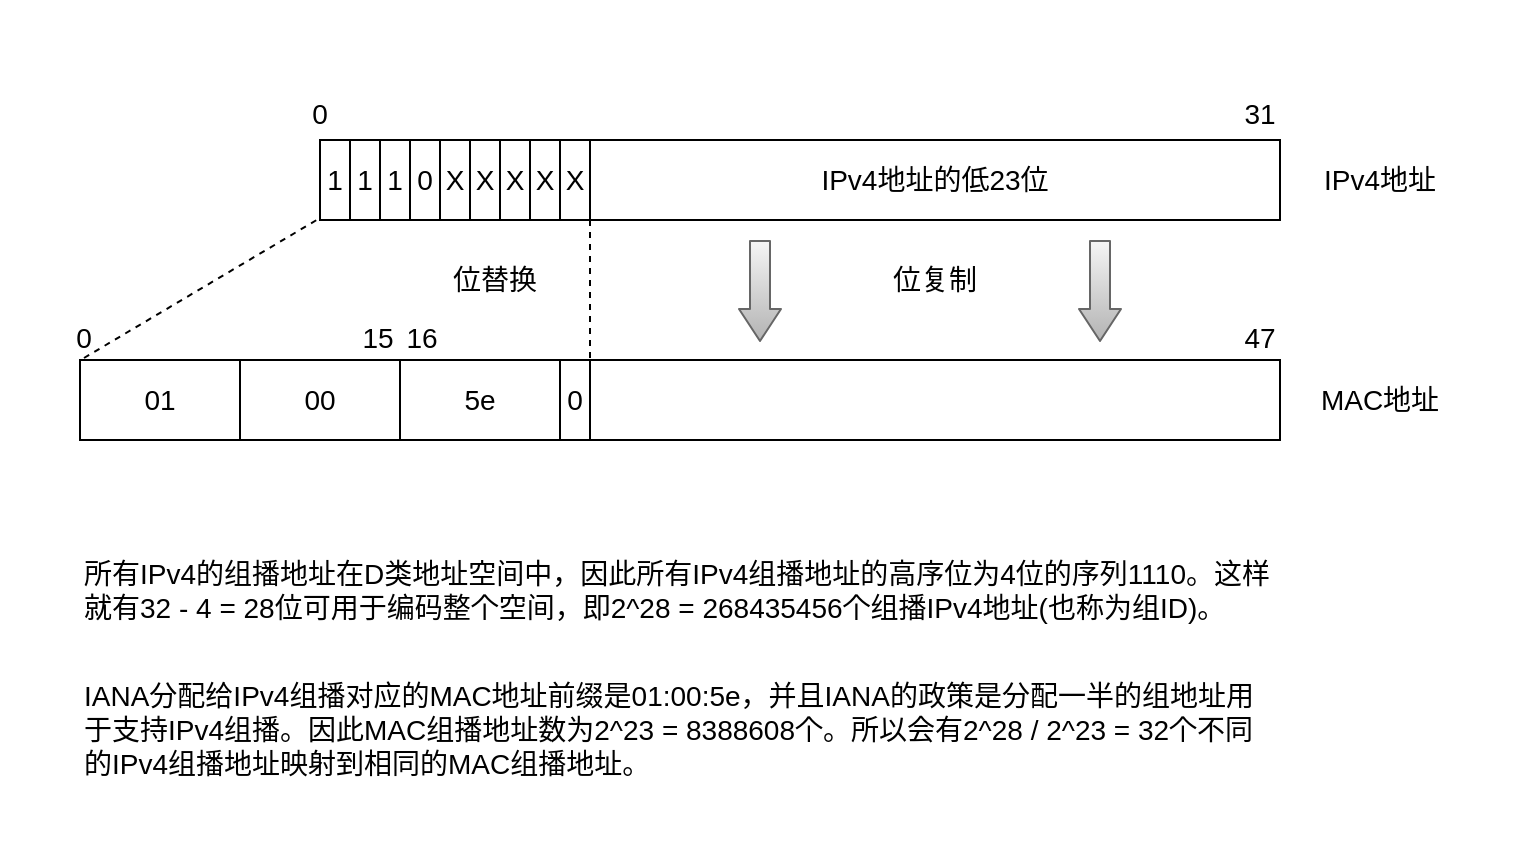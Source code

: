 <mxfile version="12.8.1" type="device" pages="2"><diagram id="wgojEWEjyi1Z6bXENgHz" name="IPv4组播地址转MAC地址"><mxGraphModel dx="946" dy="614" grid="1" gridSize="10" guides="1" tooltips="1" connect="1" arrows="1" fold="1" page="1" pageScale="1" pageWidth="827" pageHeight="1169" math="0" shadow="0"><root><mxCell id="0"/><mxCell id="1" parent="0"/><mxCell id="cb_oIHaJ5_8Of9ZddYyC-33" value="" style="rounded=0;whiteSpace=wrap;html=1;strokeColor=none;" vertex="1" parent="1"><mxGeometry x="50" y="110" width="760" height="430" as="geometry"/></mxCell><mxCell id="cb_oIHaJ5_8Of9ZddYyC-1" value="&lt;font style=&quot;font-size: 14px&quot;&gt;1&lt;/font&gt;" style="rounded=0;whiteSpace=wrap;html=1;" vertex="1" parent="1"><mxGeometry x="210" y="180" width="15" height="40" as="geometry"/></mxCell><mxCell id="cb_oIHaJ5_8Of9ZddYyC-2" value="&lt;font style=&quot;font-size: 14px&quot;&gt;1&lt;/font&gt;" style="rounded=0;whiteSpace=wrap;html=1;" vertex="1" parent="1"><mxGeometry x="225" y="180" width="15" height="40" as="geometry"/></mxCell><mxCell id="cb_oIHaJ5_8Of9ZddYyC-3" value="&lt;font style=&quot;font-size: 14px&quot;&gt;1&lt;/font&gt;" style="rounded=0;whiteSpace=wrap;html=1;" vertex="1" parent="1"><mxGeometry x="240" y="180" width="15" height="40" as="geometry"/></mxCell><mxCell id="cb_oIHaJ5_8Of9ZddYyC-4" value="&lt;span style=&quot;font-size: 14px&quot;&gt;0&lt;/span&gt;" style="rounded=0;whiteSpace=wrap;html=1;" vertex="1" parent="1"><mxGeometry x="255" y="180" width="15" height="40" as="geometry"/></mxCell><mxCell id="cb_oIHaJ5_8Of9ZddYyC-5" value="&lt;span style=&quot;font-size: 14px&quot;&gt;X&lt;/span&gt;" style="rounded=0;whiteSpace=wrap;html=1;" vertex="1" parent="1"><mxGeometry x="270" y="180" width="15" height="40" as="geometry"/></mxCell><mxCell id="cb_oIHaJ5_8Of9ZddYyC-6" value="&lt;span style=&quot;font-size: 14px&quot;&gt;X&lt;/span&gt;" style="rounded=0;whiteSpace=wrap;html=1;" vertex="1" parent="1"><mxGeometry x="285" y="180" width="15" height="40" as="geometry"/></mxCell><mxCell id="cb_oIHaJ5_8Of9ZddYyC-7" value="&lt;span style=&quot;font-size: 14px&quot;&gt;X&lt;/span&gt;" style="rounded=0;whiteSpace=wrap;html=1;" vertex="1" parent="1"><mxGeometry x="300" y="180" width="15" height="40" as="geometry"/></mxCell><mxCell id="cb_oIHaJ5_8Of9ZddYyC-8" value="&lt;span style=&quot;font-size: 14px&quot;&gt;X&lt;/span&gt;" style="rounded=0;whiteSpace=wrap;html=1;" vertex="1" parent="1"><mxGeometry x="315" y="180" width="15" height="40" as="geometry"/></mxCell><mxCell id="cb_oIHaJ5_8Of9ZddYyC-9" value="&lt;span style=&quot;font-size: 14px&quot;&gt;X&lt;/span&gt;" style="rounded=0;whiteSpace=wrap;html=1;" vertex="1" parent="1"><mxGeometry x="330" y="180" width="15" height="40" as="geometry"/></mxCell><mxCell id="cb_oIHaJ5_8Of9ZddYyC-10" value="&lt;font style=&quot;font-size: 14px&quot;&gt;IPv4地址的低23位&lt;/font&gt;" style="rounded=0;whiteSpace=wrap;html=1;" vertex="1" parent="1"><mxGeometry x="345" y="180" width="345" height="40" as="geometry"/></mxCell><mxCell id="cb_oIHaJ5_8Of9ZddYyC-11" value="" style="rounded=0;whiteSpace=wrap;html=1;" vertex="1" parent="1"><mxGeometry x="345" y="290" width="345" height="40" as="geometry"/></mxCell><mxCell id="cb_oIHaJ5_8Of9ZddYyC-12" value="&lt;span style=&quot;font-size: 14px&quot;&gt;0&lt;/span&gt;" style="rounded=0;whiteSpace=wrap;html=1;" vertex="1" parent="1"><mxGeometry x="330" y="290" width="15" height="40" as="geometry"/></mxCell><mxCell id="cb_oIHaJ5_8Of9ZddYyC-13" value="&lt;font style=&quot;font-size: 14px&quot;&gt;5e&lt;/font&gt;" style="rounded=0;whiteSpace=wrap;html=1;" vertex="1" parent="1"><mxGeometry x="250" y="290" width="80" height="40" as="geometry"/></mxCell><mxCell id="cb_oIHaJ5_8Of9ZddYyC-14" value="&lt;font style=&quot;font-size: 14px&quot;&gt;00&lt;/font&gt;" style="rounded=0;whiteSpace=wrap;html=1;" vertex="1" parent="1"><mxGeometry x="170" y="290" width="80" height="40" as="geometry"/></mxCell><mxCell id="cb_oIHaJ5_8Of9ZddYyC-15" value="&lt;font style=&quot;font-size: 14px&quot;&gt;01&lt;/font&gt;" style="rounded=0;whiteSpace=wrap;html=1;" vertex="1" parent="1"><mxGeometry x="90" y="290" width="80" height="40" as="geometry"/></mxCell><mxCell id="cb_oIHaJ5_8Of9ZddYyC-16" value="&lt;font style=&quot;font-size: 14px&quot;&gt;0&lt;/font&gt;" style="text;html=1;strokeColor=none;fillColor=none;align=center;verticalAlign=middle;whiteSpace=wrap;rounded=0;" vertex="1" parent="1"><mxGeometry x="82" y="269" width="20" height="20" as="geometry"/></mxCell><mxCell id="cb_oIHaJ5_8Of9ZddYyC-17" value="&lt;font style=&quot;font-size: 14px&quot;&gt;15&lt;/font&gt;" style="text;html=1;strokeColor=none;fillColor=none;align=center;verticalAlign=middle;whiteSpace=wrap;rounded=0;" vertex="1" parent="1"><mxGeometry x="229" y="269" width="20" height="20" as="geometry"/></mxCell><mxCell id="cb_oIHaJ5_8Of9ZddYyC-18" value="&lt;font style=&quot;font-size: 14px&quot;&gt;16&lt;/font&gt;" style="text;html=1;strokeColor=none;fillColor=none;align=center;verticalAlign=middle;whiteSpace=wrap;rounded=0;" vertex="1" parent="1"><mxGeometry x="251" y="269" width="20" height="20" as="geometry"/></mxCell><mxCell id="cb_oIHaJ5_8Of9ZddYyC-19" value="&lt;font style=&quot;font-size: 14px&quot;&gt;47&lt;/font&gt;" style="text;html=1;strokeColor=none;fillColor=none;align=center;verticalAlign=middle;whiteSpace=wrap;rounded=0;" vertex="1" parent="1"><mxGeometry x="670" y="269" width="20" height="20" as="geometry"/></mxCell><mxCell id="cb_oIHaJ5_8Of9ZddYyC-20" value="&lt;font style=&quot;font-size: 14px&quot;&gt;MAC地址&lt;/font&gt;" style="text;html=1;strokeColor=none;fillColor=none;align=center;verticalAlign=middle;whiteSpace=wrap;rounded=0;" vertex="1" parent="1"><mxGeometry x="700" y="295" width="80" height="30" as="geometry"/></mxCell><mxCell id="cb_oIHaJ5_8Of9ZddYyC-21" value="&lt;span style=&quot;font-size: 14px&quot;&gt;IPv4地址&lt;/span&gt;" style="text;html=1;strokeColor=none;fillColor=none;align=center;verticalAlign=middle;whiteSpace=wrap;rounded=0;" vertex="1" parent="1"><mxGeometry x="700" y="185" width="80" height="30" as="geometry"/></mxCell><mxCell id="cb_oIHaJ5_8Of9ZddYyC-22" value="&lt;font style=&quot;font-size: 14px&quot;&gt;0&lt;/font&gt;" style="text;html=1;strokeColor=none;fillColor=none;align=center;verticalAlign=middle;whiteSpace=wrap;rounded=0;" vertex="1" parent="1"><mxGeometry x="200" y="157" width="20" height="20" as="geometry"/></mxCell><mxCell id="cb_oIHaJ5_8Of9ZddYyC-23" value="&lt;font style=&quot;font-size: 14px&quot;&gt;31&lt;/font&gt;" style="text;html=1;strokeColor=none;fillColor=none;align=center;verticalAlign=middle;whiteSpace=wrap;rounded=0;" vertex="1" parent="1"><mxGeometry x="670" y="157" width="20" height="20" as="geometry"/></mxCell><mxCell id="cb_oIHaJ5_8Of9ZddYyC-25" value="" style="endArrow=none;dashed=1;html=1;entryX=0;entryY=1;entryDx=0;entryDy=0;strokeWidth=1;" edge="1" parent="1" target="cb_oIHaJ5_8Of9ZddYyC-10"><mxGeometry width="50" height="50" relative="1" as="geometry"><mxPoint x="345" y="289" as="sourcePoint"/><mxPoint x="395" y="239" as="targetPoint"/></mxGeometry></mxCell><mxCell id="cb_oIHaJ5_8Of9ZddYyC-26" value="" style="endArrow=none;dashed=1;html=1;exitX=0.5;exitY=1;exitDx=0;exitDy=0;strokeWidth=1;" edge="1" parent="1" source="cb_oIHaJ5_8Of9ZddYyC-16"><mxGeometry width="50" height="50" relative="1" as="geometry"><mxPoint x="160" y="269" as="sourcePoint"/><mxPoint x="210" y="219" as="targetPoint"/></mxGeometry></mxCell><mxCell id="cb_oIHaJ5_8Of9ZddYyC-27" value="&lt;font style=&quot;font-size: 14px&quot;&gt;位替换&lt;/font&gt;" style="text;html=1;strokeColor=none;fillColor=none;align=center;verticalAlign=middle;whiteSpace=wrap;rounded=0;" vertex="1" parent="1"><mxGeometry x="270" y="240" width="55" height="20" as="geometry"/></mxCell><mxCell id="cb_oIHaJ5_8Of9ZddYyC-28" value="&lt;font style=&quot;font-size: 14px&quot;&gt;位复制&lt;/font&gt;" style="text;html=1;strokeColor=none;fillColor=none;align=center;verticalAlign=middle;whiteSpace=wrap;rounded=0;" vertex="1" parent="1"><mxGeometry x="490" y="240" width="55" height="20" as="geometry"/></mxCell><mxCell id="cb_oIHaJ5_8Of9ZddYyC-29" value="" style="shape=flexArrow;endArrow=classic;html=1;strokeWidth=1;endWidth=10;endSize=5;fillColor=#f5f5f5;strokeColor=#666666;gradientColor=#b3b3b3;" edge="1" parent="1"><mxGeometry width="50" height="50" relative="1" as="geometry"><mxPoint x="430" y="230" as="sourcePoint"/><mxPoint x="430" y="281" as="targetPoint"/></mxGeometry></mxCell><mxCell id="cb_oIHaJ5_8Of9ZddYyC-30" value="" style="shape=flexArrow;endArrow=classic;html=1;strokeWidth=1;endWidth=10;endSize=5;fillColor=#f5f5f5;strokeColor=#666666;gradientColor=#b3b3b3;" edge="1" parent="1"><mxGeometry width="50" height="50" relative="1" as="geometry"><mxPoint x="600" y="230" as="sourcePoint"/><mxPoint x="600" y="281" as="targetPoint"/></mxGeometry></mxCell><mxCell id="cb_oIHaJ5_8Of9ZddYyC-31" value="&lt;font style=&quot;font-size: 14px&quot;&gt;所有IPv4的组播地址在D类地址空间中，因此所有IPv4组播地址的高序位为4位的序列1110。这样就有32 - 4 = 28位可用于编码整个空间，即2^28 = 268435456个组播IPv4地址(也称为组ID)。&lt;/font&gt;" style="text;html=1;strokeColor=none;fillColor=none;align=left;verticalAlign=middle;whiteSpace=wrap;rounded=0;" vertex="1" parent="1"><mxGeometry x="90" y="390" width="600" height="30" as="geometry"/></mxCell><mxCell id="cb_oIHaJ5_8Of9ZddYyC-32" value="&lt;span style=&quot;font-size: 14px&quot;&gt;IANA分配给IPv4组播对应的MAC地址前缀是01:00:5e，并且IANA的政策是分配一半的组地址用于支持IPv4组播。因此MAC组播地址数为2^23 = 8388608个。所以会有2^28 / 2^23 = 32个不同的IPv4组播地址映射到相同的MAC组播地址。&lt;/span&gt;" style="text;html=1;strokeColor=none;fillColor=none;align=left;verticalAlign=middle;whiteSpace=wrap;rounded=0;" vertex="1" parent="1"><mxGeometry x="90" y="440" width="600" height="70" as="geometry"/></mxCell></root></mxGraphModel></diagram><diagram id="WuSfYD_-7sDIWSJhjOcY" name="Page-2"><mxGraphModel dx="946" dy="614" grid="1" gridSize="10" guides="1" tooltips="1" connect="1" arrows="1" fold="1" page="1" pageScale="1" pageWidth="827" pageHeight="1169" math="0" shadow="0"><root><mxCell id="rHsF-uFfTOrF4cAgCa-I-0"/><mxCell id="rHsF-uFfTOrF4cAgCa-I-1" parent="rHsF-uFfTOrF4cAgCa-I-0"/><mxCell id="Qjwkt3xn8YuBfXyoyYVJ-0" value="" style="rounded=0;whiteSpace=wrap;html=1;fillColor=#FFFFFF;strokeColor=none;" vertex="1" parent="rHsF-uFfTOrF4cAgCa-I-1"><mxGeometry y="90" width="830" height="410" as="geometry"/></mxCell><mxCell id="rHsF-uFfTOrF4cAgCa-I-2" value="&lt;font style=&quot;font-size: 14px&quot;&gt;1&lt;/font&gt;" style="rounded=0;whiteSpace=wrap;html=1;" vertex="1" parent="rHsF-uFfTOrF4cAgCa-I-1"><mxGeometry x="37" y="170" width="15" height="40" as="geometry"/></mxCell><mxCell id="rHsF-uFfTOrF4cAgCa-I-4" value="&lt;font style=&quot;font-size: 14px&quot;&gt;1&lt;/font&gt;" style="rounded=0;whiteSpace=wrap;html=1;" vertex="1" parent="rHsF-uFfTOrF4cAgCa-I-1"><mxGeometry x="52" y="170" width="15" height="40" as="geometry"/></mxCell><mxCell id="rHsF-uFfTOrF4cAgCa-I-5" value="&lt;font style=&quot;font-size: 14px&quot;&gt;1&lt;/font&gt;" style="rounded=0;whiteSpace=wrap;html=1;" vertex="1" parent="rHsF-uFfTOrF4cAgCa-I-1"><mxGeometry x="67" y="170" width="15" height="40" as="geometry"/></mxCell><mxCell id="rHsF-uFfTOrF4cAgCa-I-6" value="&lt;font style=&quot;font-size: 14px&quot;&gt;1&lt;/font&gt;" style="rounded=0;whiteSpace=wrap;html=1;" vertex="1" parent="rHsF-uFfTOrF4cAgCa-I-1"><mxGeometry x="82" y="170" width="15" height="40" as="geometry"/></mxCell><mxCell id="rHsF-uFfTOrF4cAgCa-I-7" value="&lt;font style=&quot;font-size: 14px&quot;&gt;1&lt;/font&gt;" style="rounded=0;whiteSpace=wrap;html=1;" vertex="1" parent="rHsF-uFfTOrF4cAgCa-I-1"><mxGeometry x="97" y="170" width="15" height="40" as="geometry"/></mxCell><mxCell id="rHsF-uFfTOrF4cAgCa-I-8" value="&lt;font style=&quot;font-size: 14px&quot;&gt;1&lt;/font&gt;" style="rounded=0;whiteSpace=wrap;html=1;" vertex="1" parent="rHsF-uFfTOrF4cAgCa-I-1"><mxGeometry x="112" y="170" width="15" height="40" as="geometry"/></mxCell><mxCell id="rHsF-uFfTOrF4cAgCa-I-9" value="&lt;font style=&quot;font-size: 14px&quot;&gt;1&lt;/font&gt;" style="rounded=0;whiteSpace=wrap;html=1;" vertex="1" parent="rHsF-uFfTOrF4cAgCa-I-1"><mxGeometry x="127" y="170" width="15" height="40" as="geometry"/></mxCell><mxCell id="rHsF-uFfTOrF4cAgCa-I-10" value="&lt;font style=&quot;font-size: 14px&quot;&gt;1&lt;/font&gt;" style="rounded=0;whiteSpace=wrap;html=1;" vertex="1" parent="rHsF-uFfTOrF4cAgCa-I-1"><mxGeometry x="142" y="170" width="15" height="40" as="geometry"/></mxCell><mxCell id="rHsF-uFfTOrF4cAgCa-I-11" value="&lt;font style=&quot;font-size: 14px&quot;&gt;标志&lt;br&gt;(4位)&lt;/font&gt;" style="rounded=0;whiteSpace=wrap;html=1;" vertex="1" parent="rHsF-uFfTOrF4cAgCa-I-1"><mxGeometry x="157" y="170" width="60" height="40" as="geometry"/></mxCell><mxCell id="rHsF-uFfTOrF4cAgCa-I-12" value="&lt;font style=&quot;font-size: 14px&quot;&gt;范围&lt;br&gt;(4位)&lt;/font&gt;" style="rounded=0;whiteSpace=wrap;html=1;" vertex="1" parent="rHsF-uFfTOrF4cAgCa-I-1"><mxGeometry x="217" y="170" width="60" height="40" as="geometry"/></mxCell><mxCell id="rHsF-uFfTOrF4cAgCa-I-13" value="&lt;span style=&quot;font-size: 14px&quot;&gt;(80位)&lt;/span&gt;" style="rounded=0;whiteSpace=wrap;html=1;" vertex="1" parent="rHsF-uFfTOrF4cAgCa-I-1"><mxGeometry x="277" y="170" width="60" height="40" as="geometry"/></mxCell><mxCell id="rHsF-uFfTOrF4cAgCa-I-14" value="&lt;font style=&quot;font-size: 14px&quot;&gt;IPv6组播地址中的低32位&lt;/font&gt;" style="rounded=0;whiteSpace=wrap;html=1;" vertex="1" parent="rHsF-uFfTOrF4cAgCa-I-1"><mxGeometry x="337" y="170" width="350" height="40" as="geometry"/></mxCell><mxCell id="rHsF-uFfTOrF4cAgCa-I-15" value="&lt;font style=&quot;font-size: 14px&quot;&gt;IPv6组播地址中的低32位&lt;/font&gt;" style="rounded=0;whiteSpace=wrap;html=1;" vertex="1" parent="rHsF-uFfTOrF4cAgCa-I-1"><mxGeometry x="337" y="300" width="350" height="40" as="geometry"/></mxCell><mxCell id="rHsF-uFfTOrF4cAgCa-I-16" value="&lt;font style=&quot;font-size: 14px&quot;&gt;33&lt;/font&gt;" style="rounded=0;whiteSpace=wrap;html=1;" vertex="1" parent="rHsF-uFfTOrF4cAgCa-I-1"><mxGeometry x="237" y="300" width="100" height="40" as="geometry"/></mxCell><mxCell id="rHsF-uFfTOrF4cAgCa-I-17" value="&lt;font style=&quot;font-size: 14px&quot;&gt;33&lt;/font&gt;" style="rounded=0;whiteSpace=wrap;html=1;" vertex="1" parent="rHsF-uFfTOrF4cAgCa-I-1"><mxGeometry x="137" y="300" width="100" height="40" as="geometry"/></mxCell><mxCell id="rHsF-uFfTOrF4cAgCa-I-18" value="&lt;font style=&quot;font-size: 14px&quot;&gt;0&lt;/font&gt;" style="text;html=1;strokeColor=none;fillColor=none;align=center;verticalAlign=middle;whiteSpace=wrap;rounded=0;" vertex="1" parent="rHsF-uFfTOrF4cAgCa-I-1"><mxGeometry x="128" y="279" width="20" height="20" as="geometry"/></mxCell><mxCell id="rHsF-uFfTOrF4cAgCa-I-19" value="&lt;font style=&quot;font-size: 14px&quot;&gt;15&lt;/font&gt;" style="text;html=1;strokeColor=none;fillColor=none;align=center;verticalAlign=middle;whiteSpace=wrap;rounded=0;" vertex="1" parent="rHsF-uFfTOrF4cAgCa-I-1"><mxGeometry x="317" y="279" width="20" height="20" as="geometry"/></mxCell><mxCell id="rHsF-uFfTOrF4cAgCa-I-20" value="&lt;font style=&quot;font-size: 14px&quot;&gt;16&lt;/font&gt;" style="text;html=1;strokeColor=none;fillColor=none;align=center;verticalAlign=middle;whiteSpace=wrap;rounded=0;" vertex="1" parent="rHsF-uFfTOrF4cAgCa-I-1"><mxGeometry x="337" y="279" width="20" height="20" as="geometry"/></mxCell><mxCell id="rHsF-uFfTOrF4cAgCa-I-21" value="&lt;font style=&quot;font-size: 14px&quot;&gt;47&lt;/font&gt;" style="text;html=1;strokeColor=none;fillColor=none;align=center;verticalAlign=middle;whiteSpace=wrap;rounded=0;" vertex="1" parent="rHsF-uFfTOrF4cAgCa-I-1"><mxGeometry x="667" y="279" width="20" height="20" as="geometry"/></mxCell><mxCell id="rHsF-uFfTOrF4cAgCa-I-22" value="&lt;font style=&quot;font-size: 14px&quot;&gt;0&lt;/font&gt;" style="text;html=1;strokeColor=none;fillColor=none;align=center;verticalAlign=middle;whiteSpace=wrap;rounded=0;" vertex="1" parent="rHsF-uFfTOrF4cAgCa-I-1"><mxGeometry x="29" y="148" width="20" height="20" as="geometry"/></mxCell><mxCell id="rHsF-uFfTOrF4cAgCa-I-23" value="&lt;font style=&quot;font-size: 14px&quot;&gt;127&lt;/font&gt;" style="text;html=1;strokeColor=none;fillColor=none;align=center;verticalAlign=middle;whiteSpace=wrap;rounded=0;" vertex="1" parent="rHsF-uFfTOrF4cAgCa-I-1"><mxGeometry x="667" y="148" width="20" height="20" as="geometry"/></mxCell><mxCell id="rHsF-uFfTOrF4cAgCa-I-24" value="&lt;font style=&quot;font-size: 14px&quot;&gt;MAC组播地址&lt;/font&gt;" style="text;html=1;strokeColor=none;fillColor=none;align=center;verticalAlign=middle;whiteSpace=wrap;rounded=0;" vertex="1" parent="rHsF-uFfTOrF4cAgCa-I-1"><mxGeometry x="687" y="310" width="120" height="20" as="geometry"/></mxCell><mxCell id="rHsF-uFfTOrF4cAgCa-I-25" value="&lt;font style=&quot;font-size: 14px&quot;&gt;IPv6组播地址&lt;/font&gt;" style="text;html=1;strokeColor=none;fillColor=none;align=center;verticalAlign=middle;whiteSpace=wrap;rounded=0;" vertex="1" parent="rHsF-uFfTOrF4cAgCa-I-1"><mxGeometry x="692" y="180" width="110" height="20" as="geometry"/></mxCell><mxCell id="rHsF-uFfTOrF4cAgCa-I-26" value="" style="endArrow=none;dashed=1;html=1;strokeWidth=1;entryX=0;entryY=1;entryDx=0;entryDy=0;exitX=0.25;exitY=1;exitDx=0;exitDy=0;" edge="1" parent="rHsF-uFfTOrF4cAgCa-I-1" source="rHsF-uFfTOrF4cAgCa-I-18" target="rHsF-uFfTOrF4cAgCa-I-2"><mxGeometry width="50" height="50" relative="1" as="geometry"><mxPoint x="64.5" y="290" as="sourcePoint"/><mxPoint x="114.5" y="240" as="targetPoint"/></mxGeometry></mxCell><mxCell id="rHsF-uFfTOrF4cAgCa-I-27" value="" style="endArrow=none;dashed=1;html=1;strokeWidth=1;exitX=0;exitY=1;exitDx=0;exitDy=0;" edge="1" parent="rHsF-uFfTOrF4cAgCa-I-1" source="rHsF-uFfTOrF4cAgCa-I-20"><mxGeometry width="50" height="50" relative="1" as="geometry"><mxPoint x="287" y="260" as="sourcePoint"/><mxPoint x="337" y="210" as="targetPoint"/></mxGeometry></mxCell><mxCell id="rHsF-uFfTOrF4cAgCa-I-28" value="&lt;font style=&quot;font-size: 14px&quot;&gt;位替换&lt;/font&gt;" style="text;html=1;strokeColor=none;fillColor=none;align=center;verticalAlign=middle;whiteSpace=wrap;rounded=0;" vertex="1" parent="rHsF-uFfTOrF4cAgCa-I-1"><mxGeometry x="205" y="243" width="60" height="20" as="geometry"/></mxCell><mxCell id="rHsF-uFfTOrF4cAgCa-I-29" value="&lt;font style=&quot;font-size: 14px&quot;&gt;位复制&lt;/font&gt;" style="text;html=1;strokeColor=none;fillColor=none;align=center;verticalAlign=middle;whiteSpace=wrap;rounded=0;" vertex="1" parent="rHsF-uFfTOrF4cAgCa-I-1"><mxGeometry x="482" y="243" width="60" height="20" as="geometry"/></mxCell><mxCell id="rHsF-uFfTOrF4cAgCa-I-30" value="" style="shape=flexArrow;endArrow=classic;html=1;strokeWidth=1;endWidth=10;endSize=6;gradientColor=#b3b3b3;fillColor=#f5f5f5;strokeColor=#666666;" edge="1" parent="rHsF-uFfTOrF4cAgCa-I-1"><mxGeometry width="50" height="50" relative="1" as="geometry"><mxPoint x="417" y="227" as="sourcePoint"/><mxPoint x="417" y="287" as="targetPoint"/></mxGeometry></mxCell><mxCell id="rHsF-uFfTOrF4cAgCa-I-31" value="" style="shape=flexArrow;endArrow=classic;html=1;strokeWidth=1;endWidth=10;endSize=6;gradientColor=#b3b3b3;fillColor=#f5f5f5;strokeColor=#666666;" edge="1" parent="rHsF-uFfTOrF4cAgCa-I-1"><mxGeometry width="50" height="50" relative="1" as="geometry"><mxPoint x="607" y="227" as="sourcePoint"/><mxPoint x="607" y="287" as="targetPoint"/></mxGeometry></mxCell><mxCell id="rHsF-uFfTOrF4cAgCa-I-32" value="&lt;font style=&quot;font-size: 14px&quot;&gt;IPv6组播地址中的低112位(非等比例)&lt;/font&gt;" style="text;html=1;strokeColor=none;fillColor=none;align=center;verticalAlign=middle;whiteSpace=wrap;rounded=0;" vertex="1" parent="rHsF-uFfTOrF4cAgCa-I-1"><mxGeometry x="357" y="128" width="250" height="20" as="geometry"/></mxCell><mxCell id="rHsF-uFfTOrF4cAgCa-I-33" value="" style="endArrow=none;html=1;strokeWidth=1;" edge="1" parent="rHsF-uFfTOrF4cAgCa-I-1"><mxGeometry width="50" height="50" relative="1" as="geometry"><mxPoint x="276" y="147" as="sourcePoint"/><mxPoint x="276" y="129" as="targetPoint"/></mxGeometry></mxCell><mxCell id="rHsF-uFfTOrF4cAgCa-I-34" value="" style="endArrow=none;html=1;strokeWidth=1;" edge="1" parent="rHsF-uFfTOrF4cAgCa-I-1"><mxGeometry width="50" height="50" relative="1" as="geometry"><mxPoint x="686" y="147" as="sourcePoint"/><mxPoint x="686" y="129" as="targetPoint"/></mxGeometry></mxCell><mxCell id="rHsF-uFfTOrF4cAgCa-I-35" value="" style="endArrow=classic;html=1;strokeWidth=1;" edge="1" parent="rHsF-uFfTOrF4cAgCa-I-1"><mxGeometry width="50" height="50" relative="1" as="geometry"><mxPoint x="357" y="138" as="sourcePoint"/><mxPoint x="277" y="138" as="targetPoint"/></mxGeometry></mxCell><mxCell id="rHsF-uFfTOrF4cAgCa-I-36" value="" style="endArrow=classic;html=1;strokeWidth=1;" edge="1" parent="rHsF-uFfTOrF4cAgCa-I-1"><mxGeometry width="50" height="50" relative="1" as="geometry"><mxPoint x="605" y="138" as="sourcePoint"/><mxPoint x="687" y="138" as="targetPoint"/></mxGeometry></mxCell><mxCell id="rHsF-uFfTOrF4cAgCa-I-37" value="&lt;font style=&quot;font-size: 14px&quot;&gt;/&lt;/font&gt;" style="text;html=1;strokeColor=none;fillColor=#FFFFFF;align=center;verticalAlign=middle;whiteSpace=wrap;rounded=0;" vertex="1" parent="rHsF-uFfTOrF4cAgCa-I-1"><mxGeometry x="294" y="160" width="23" height="20" as="geometry"/></mxCell><mxCell id="rHsF-uFfTOrF4cAgCa-I-38" value="&lt;font style=&quot;font-size: 14px&quot;&gt;/&lt;/font&gt;" style="text;html=1;strokeColor=none;fillColor=#FFFFFF;align=center;verticalAlign=middle;whiteSpace=wrap;rounded=0;" vertex="1" parent="rHsF-uFfTOrF4cAgCa-I-1"><mxGeometry x="295.5" y="200" width="23" height="20" as="geometry"/></mxCell><mxCell id="rHsF-uFfTOrF4cAgCa-I-39" value="&lt;span style=&quot;font-size: 14px&quot;&gt;所有的IPv6组播地址都是以ff开始，随后的8位用于标志和范围信息，这就留下128 - 16 = 112位用于表示2^112个组。对于IPv6，MAC组播地址的前缀是33:33，意味着有2^32个MAC组。由此可能有多达2^112 / 2^32 = 2^80个IPv6组播地址映射到同一个MAC地址上。&lt;/span&gt;" style="text;html=1;strokeColor=none;fillColor=none;align=left;verticalAlign=middle;whiteSpace=wrap;rounded=0;" vertex="1" parent="rHsF-uFfTOrF4cAgCa-I-1"><mxGeometry x="67" y="400" width="623" height="70" as="geometry"/></mxCell></root></mxGraphModel></diagram></mxfile>